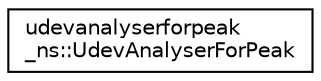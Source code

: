 digraph "Graphical Class Hierarchy"
{
 // LATEX_PDF_SIZE
  edge [fontname="Helvetica",fontsize="10",labelfontname="Helvetica",labelfontsize="10"];
  node [fontname="Helvetica",fontsize="10",shape=record];
  rankdir="LR";
  Node0 [label="udevanalyserforpeak\l_ns::UdevAnalyserForPeak",height=0.2,width=0.4,color="black", fillcolor="white", style="filled",URL="$classudevanalyserforpeak__ns_1_1UdevAnalyserForPeak.html",tooltip=" "];
}
